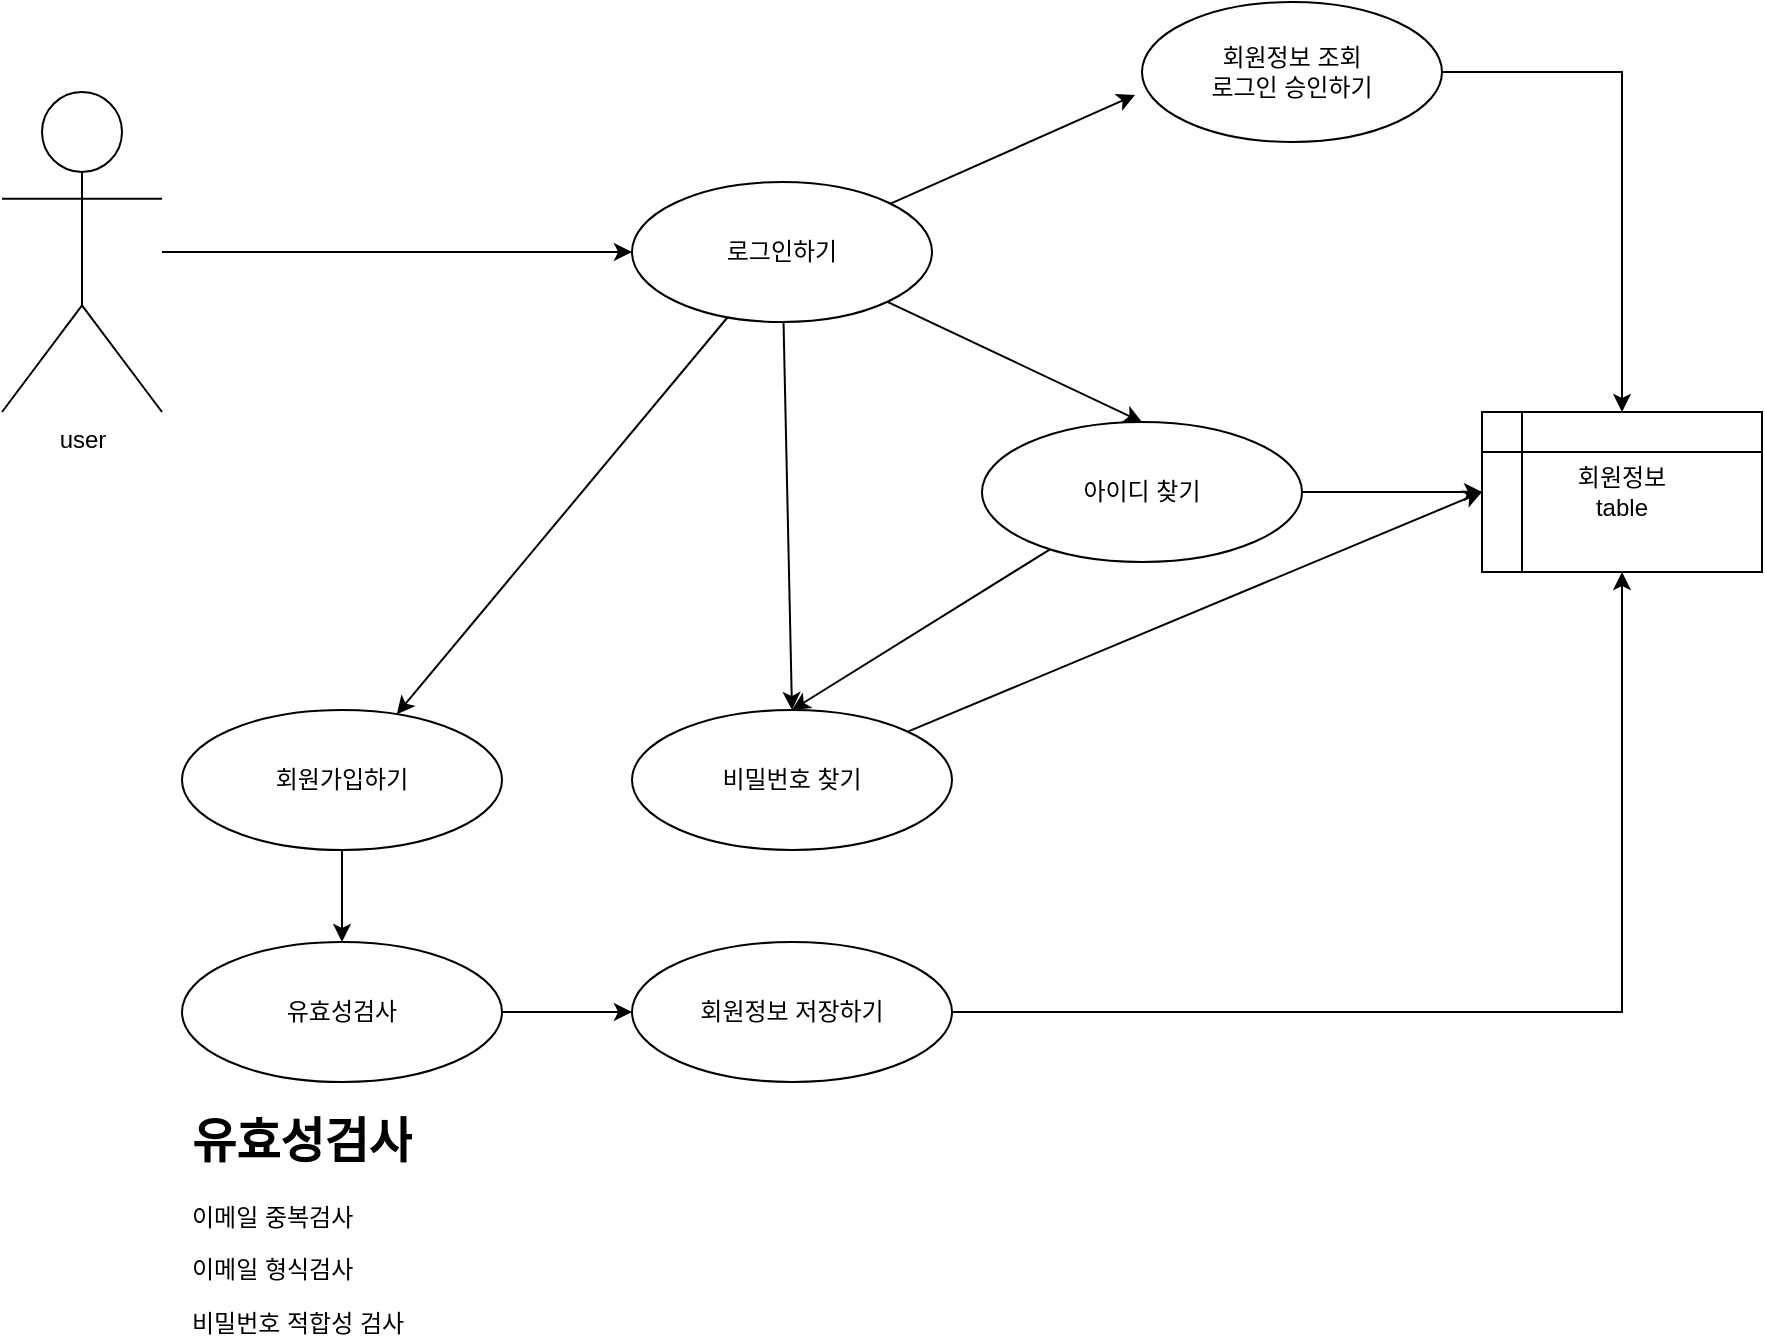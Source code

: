<mxfile version="21.3.5" type="device">
  <diagram name="페이지-1" id="n6DelWN3uo7V0jKwFVfY">
    <mxGraphModel dx="1647" dy="895" grid="1" gridSize="10" guides="1" tooltips="1" connect="1" arrows="1" fold="1" page="1" pageScale="1" pageWidth="1169" pageHeight="827" math="0" shadow="0">
      <root>
        <mxCell id="0" />
        <mxCell id="1" parent="0" />
        <mxCell id="psi-Y_CM3KMYjYkAf37--5" style="edgeStyle=orthogonalEdgeStyle;rounded=0;orthogonalLoop=1;jettySize=auto;html=1;" edge="1" parent="1" source="psi-Y_CM3KMYjYkAf37--1" target="psi-Y_CM3KMYjYkAf37--4">
          <mxGeometry relative="1" as="geometry">
            <mxPoint x="410" y="310" as="targetPoint" />
          </mxGeometry>
        </mxCell>
        <mxCell id="psi-Y_CM3KMYjYkAf37--1" value="user" style="shape=umlActor;verticalLabelPosition=bottom;verticalAlign=top;html=1;outlineConnect=0;" vertex="1" parent="1">
          <mxGeometry x="150" y="105" width="80" height="160" as="geometry" />
        </mxCell>
        <mxCell id="psi-Y_CM3KMYjYkAf37--9" style="rounded=0;orthogonalLoop=1;jettySize=auto;html=1;" edge="1" parent="1" source="psi-Y_CM3KMYjYkAf37--4" target="psi-Y_CM3KMYjYkAf37--6">
          <mxGeometry relative="1" as="geometry" />
        </mxCell>
        <mxCell id="psi-Y_CM3KMYjYkAf37--11" style="rounded=0;orthogonalLoop=1;jettySize=auto;html=1;entryX=0.5;entryY=0;entryDx=0;entryDy=0;" edge="1" parent="1" source="psi-Y_CM3KMYjYkAf37--4" target="psi-Y_CM3KMYjYkAf37--7">
          <mxGeometry relative="1" as="geometry" />
        </mxCell>
        <mxCell id="psi-Y_CM3KMYjYkAf37--12" style="rounded=0;orthogonalLoop=1;jettySize=auto;html=1;entryX=0.5;entryY=0;entryDx=0;entryDy=0;" edge="1" parent="1" source="psi-Y_CM3KMYjYkAf37--4" target="psi-Y_CM3KMYjYkAf37--8">
          <mxGeometry relative="1" as="geometry" />
        </mxCell>
        <mxCell id="psi-Y_CM3KMYjYkAf37--27" style="rounded=0;orthogonalLoop=1;jettySize=auto;html=1;entryX=-0.023;entryY=0.664;entryDx=0;entryDy=0;entryPerimeter=0;" edge="1" parent="1" source="psi-Y_CM3KMYjYkAf37--4" target="psi-Y_CM3KMYjYkAf37--26">
          <mxGeometry relative="1" as="geometry" />
        </mxCell>
        <mxCell id="psi-Y_CM3KMYjYkAf37--4" value="로그인하기" style="ellipse;whiteSpace=wrap;html=1;" vertex="1" parent="1">
          <mxGeometry x="465" y="150" width="150" height="70" as="geometry" />
        </mxCell>
        <mxCell id="psi-Y_CM3KMYjYkAf37--20" style="edgeStyle=orthogonalEdgeStyle;rounded=0;orthogonalLoop=1;jettySize=auto;html=1;entryX=0.5;entryY=0;entryDx=0;entryDy=0;" edge="1" parent="1" source="psi-Y_CM3KMYjYkAf37--6" target="psi-Y_CM3KMYjYkAf37--17">
          <mxGeometry relative="1" as="geometry" />
        </mxCell>
        <mxCell id="psi-Y_CM3KMYjYkAf37--6" value="회원가입하기" style="ellipse;whiteSpace=wrap;html=1;" vertex="1" parent="1">
          <mxGeometry x="240" y="414" width="160" height="70" as="geometry" />
        </mxCell>
        <mxCell id="psi-Y_CM3KMYjYkAf37--14" style="rounded=0;orthogonalLoop=1;jettySize=auto;html=1;entryX=0.5;entryY=0;entryDx=0;entryDy=0;" edge="1" parent="1" source="psi-Y_CM3KMYjYkAf37--7" target="psi-Y_CM3KMYjYkAf37--8">
          <mxGeometry relative="1" as="geometry">
            <mxPoint x="660" y="500" as="targetPoint" />
          </mxGeometry>
        </mxCell>
        <mxCell id="psi-Y_CM3KMYjYkAf37--29" style="edgeStyle=orthogonalEdgeStyle;rounded=0;orthogonalLoop=1;jettySize=auto;html=1;" edge="1" parent="1" source="psi-Y_CM3KMYjYkAf37--7" target="psi-Y_CM3KMYjYkAf37--23">
          <mxGeometry relative="1" as="geometry" />
        </mxCell>
        <mxCell id="psi-Y_CM3KMYjYkAf37--7" value="아이디 찾기" style="ellipse;whiteSpace=wrap;html=1;" vertex="1" parent="1">
          <mxGeometry x="640" y="270" width="160" height="70" as="geometry" />
        </mxCell>
        <mxCell id="psi-Y_CM3KMYjYkAf37--30" style="rounded=0;orthogonalLoop=1;jettySize=auto;html=1;entryX=0;entryY=0.5;entryDx=0;entryDy=0;" edge="1" parent="1" source="psi-Y_CM3KMYjYkAf37--8" target="psi-Y_CM3KMYjYkAf37--23">
          <mxGeometry relative="1" as="geometry" />
        </mxCell>
        <mxCell id="psi-Y_CM3KMYjYkAf37--8" value="비밀번호 찾기" style="ellipse;whiteSpace=wrap;html=1;" vertex="1" parent="1">
          <mxGeometry x="465" y="414" width="160" height="70" as="geometry" />
        </mxCell>
        <mxCell id="psi-Y_CM3KMYjYkAf37--24" style="edgeStyle=orthogonalEdgeStyle;rounded=0;orthogonalLoop=1;jettySize=auto;html=1;entryX=0;entryY=0.5;entryDx=0;entryDy=0;" edge="1" parent="1" source="psi-Y_CM3KMYjYkAf37--17" target="psi-Y_CM3KMYjYkAf37--21">
          <mxGeometry relative="1" as="geometry" />
        </mxCell>
        <mxCell id="psi-Y_CM3KMYjYkAf37--17" value="유효성검사" style="ellipse;whiteSpace=wrap;html=1;" vertex="1" parent="1">
          <mxGeometry x="240" y="530" width="160" height="70" as="geometry" />
        </mxCell>
        <mxCell id="psi-Y_CM3KMYjYkAf37--18" value="&lt;h1&gt;유효성검사&lt;/h1&gt;&lt;p&gt;이메일 중복검사&lt;/p&gt;&lt;p&gt;이메일 형식검사&lt;/p&gt;&lt;p&gt;비밀번호 적합성 검사&lt;/p&gt;" style="text;html=1;strokeColor=none;fillColor=none;spacing=5;spacingTop=-20;whiteSpace=wrap;overflow=hidden;rounded=0;" vertex="1" parent="1">
          <mxGeometry x="240" y="610" width="190" height="120" as="geometry" />
        </mxCell>
        <mxCell id="psi-Y_CM3KMYjYkAf37--25" style="edgeStyle=orthogonalEdgeStyle;rounded=0;orthogonalLoop=1;jettySize=auto;html=1;" edge="1" parent="1" source="psi-Y_CM3KMYjYkAf37--21" target="psi-Y_CM3KMYjYkAf37--23">
          <mxGeometry relative="1" as="geometry" />
        </mxCell>
        <mxCell id="psi-Y_CM3KMYjYkAf37--21" value="회원정보 저장하기" style="ellipse;whiteSpace=wrap;html=1;" vertex="1" parent="1">
          <mxGeometry x="465" y="530" width="160" height="70" as="geometry" />
        </mxCell>
        <mxCell id="psi-Y_CM3KMYjYkAf37--23" value="회원정보&lt;br&gt;table" style="shape=internalStorage;whiteSpace=wrap;html=1;backgroundOutline=1;" vertex="1" parent="1">
          <mxGeometry x="890" y="265" width="140" height="80" as="geometry" />
        </mxCell>
        <mxCell id="psi-Y_CM3KMYjYkAf37--28" style="edgeStyle=orthogonalEdgeStyle;rounded=0;orthogonalLoop=1;jettySize=auto;html=1;" edge="1" parent="1" source="psi-Y_CM3KMYjYkAf37--26" target="psi-Y_CM3KMYjYkAf37--23">
          <mxGeometry relative="1" as="geometry" />
        </mxCell>
        <mxCell id="psi-Y_CM3KMYjYkAf37--26" value="회원정보 조회&lt;br&gt;로그인 승인하기" style="ellipse;whiteSpace=wrap;html=1;" vertex="1" parent="1">
          <mxGeometry x="720" y="60" width="150" height="70" as="geometry" />
        </mxCell>
      </root>
    </mxGraphModel>
  </diagram>
</mxfile>
